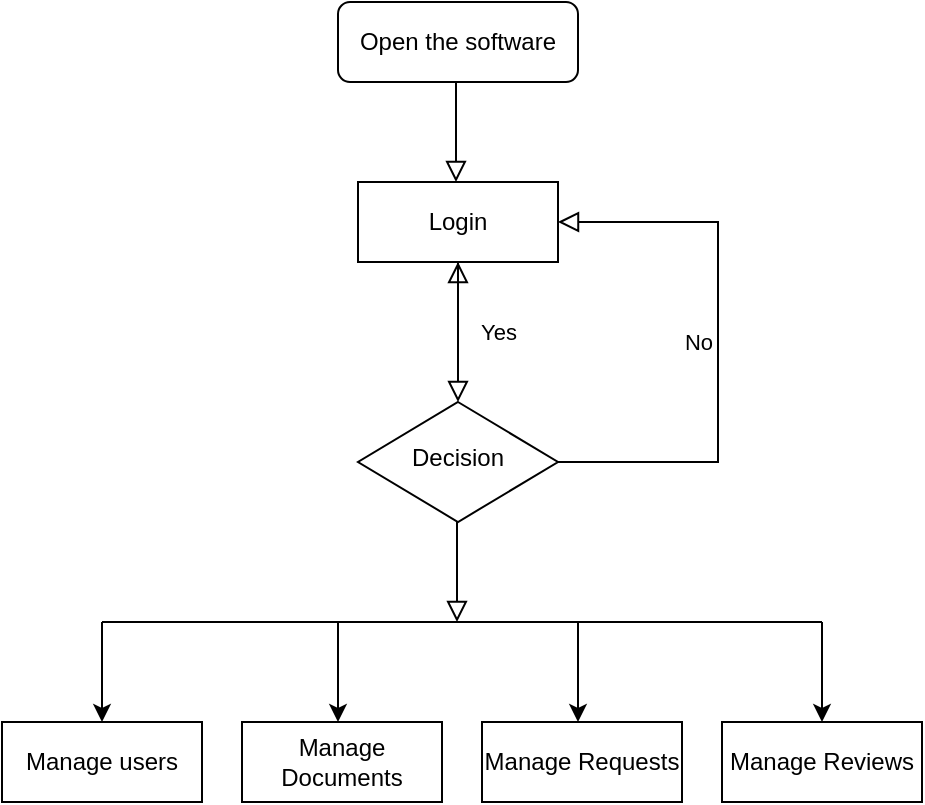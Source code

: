 <mxfile version="13.7.9" type="device"><diagram id="C5RBs43oDa-KdzZeNtuy" name="Page-1"><mxGraphModel dx="1022" dy="497" grid="1" gridSize="10" guides="1" tooltips="1" connect="1" arrows="1" fold="1" page="1" pageScale="1" pageWidth="827" pageHeight="1169" math="0" shadow="0"><root><mxCell id="WIyWlLk6GJQsqaUBKTNV-0"/><mxCell id="WIyWlLk6GJQsqaUBKTNV-1" parent="WIyWlLk6GJQsqaUBKTNV-0"/><mxCell id="WIyWlLk6GJQsqaUBKTNV-2" value="" style="rounded=0;html=1;jettySize=auto;orthogonalLoop=1;fontSize=11;endArrow=block;endFill=0;endSize=8;strokeWidth=1;shadow=0;labelBackgroundColor=none;edgeStyle=orthogonalEdgeStyle;" parent="WIyWlLk6GJQsqaUBKTNV-1" source="3a9QKPgLIRpfk-a5U2jt-0" edge="1"><mxGeometry relative="1" as="geometry"><mxPoint x="378" y="210" as="targetPoint"/></mxGeometry></mxCell><mxCell id="WIyWlLk6GJQsqaUBKTNV-3" value="Open the software" style="rounded=1;whiteSpace=wrap;html=1;fontSize=12;glass=0;strokeWidth=1;shadow=0;" parent="WIyWlLk6GJQsqaUBKTNV-1" vertex="1"><mxGeometry x="318" y="80" width="120" height="40" as="geometry"/></mxCell><mxCell id="WIyWlLk6GJQsqaUBKTNV-4" value="Yes" style="rounded=0;html=1;jettySize=auto;orthogonalLoop=1;fontSize=11;endArrow=block;endFill=0;endSize=8;strokeWidth=1;shadow=0;labelBackgroundColor=none;edgeStyle=orthogonalEdgeStyle;exitX=0.5;exitY=1;exitDx=0;exitDy=0;" parent="WIyWlLk6GJQsqaUBKTNV-1" source="3a9QKPgLIRpfk-a5U2jt-0" target="WIyWlLk6GJQsqaUBKTNV-10" edge="1"><mxGeometry y="20" relative="1" as="geometry"><mxPoint as="offset"/><mxPoint x="378" y="290" as="sourcePoint"/></mxGeometry></mxCell><mxCell id="WIyWlLk6GJQsqaUBKTNV-9" value="No" style="edgeStyle=orthogonalEdgeStyle;rounded=0;html=1;jettySize=auto;orthogonalLoop=1;fontSize=11;endArrow=block;endFill=0;endSize=8;strokeWidth=1;shadow=0;labelBackgroundColor=none;entryX=1;entryY=0.5;entryDx=0;entryDy=0;exitX=1;exitY=0.5;exitDx=0;exitDy=0;" parent="WIyWlLk6GJQsqaUBKTNV-1" edge="1"><mxGeometry y="10" relative="1" as="geometry"><mxPoint as="offset"/><mxPoint x="428" y="310" as="sourcePoint"/><mxPoint x="428" y="190" as="targetPoint"/><Array as="points"><mxPoint x="508" y="310"/><mxPoint x="508" y="190"/></Array></mxGeometry></mxCell><mxCell id="WIyWlLk6GJQsqaUBKTNV-10" value="Decision" style="rhombus;whiteSpace=wrap;html=1;shadow=0;fontFamily=Helvetica;fontSize=12;align=center;strokeWidth=1;spacing=6;spacingTop=-4;" parent="WIyWlLk6GJQsqaUBKTNV-1" vertex="1"><mxGeometry x="328" y="280" width="100" height="60" as="geometry"/></mxCell><mxCell id="3a9QKPgLIRpfk-a5U2jt-0" value="Login" style="rounded=0;whiteSpace=wrap;html=1;" vertex="1" parent="WIyWlLk6GJQsqaUBKTNV-1"><mxGeometry x="328" y="170" width="100" height="40" as="geometry"/></mxCell><mxCell id="3a9QKPgLIRpfk-a5U2jt-2" value="" style="rounded=0;html=1;jettySize=auto;orthogonalLoop=1;fontSize=11;endArrow=block;endFill=0;endSize=8;strokeWidth=1;shadow=0;labelBackgroundColor=none;edgeStyle=orthogonalEdgeStyle;" edge="1" parent="WIyWlLk6GJQsqaUBKTNV-1"><mxGeometry relative="1" as="geometry"><mxPoint x="377" y="120" as="sourcePoint"/><mxPoint x="377" y="170" as="targetPoint"/></mxGeometry></mxCell><mxCell id="3a9QKPgLIRpfk-a5U2jt-5" value="" style="rounded=0;html=1;jettySize=auto;orthogonalLoop=1;fontSize=11;endArrow=block;endFill=0;endSize=8;strokeWidth=1;shadow=0;labelBackgroundColor=none;edgeStyle=orthogonalEdgeStyle;" edge="1" parent="WIyWlLk6GJQsqaUBKTNV-1"><mxGeometry relative="1" as="geometry"><mxPoint x="377.5" y="340" as="sourcePoint"/><mxPoint x="377.5" y="390" as="targetPoint"/></mxGeometry></mxCell><mxCell id="3a9QKPgLIRpfk-a5U2jt-6" value="" style="endArrow=none;html=1;" edge="1" parent="WIyWlLk6GJQsqaUBKTNV-1"><mxGeometry width="50" height="50" relative="1" as="geometry"><mxPoint x="200" y="390" as="sourcePoint"/><mxPoint x="560" y="390" as="targetPoint"/></mxGeometry></mxCell><mxCell id="3a9QKPgLIRpfk-a5U2jt-7" value="" style="endArrow=classic;html=1;" edge="1" parent="WIyWlLk6GJQsqaUBKTNV-1"><mxGeometry width="50" height="50" relative="1" as="geometry"><mxPoint x="200" y="390" as="sourcePoint"/><mxPoint x="200" y="440" as="targetPoint"/></mxGeometry></mxCell><mxCell id="3a9QKPgLIRpfk-a5U2jt-8" value="" style="endArrow=classic;html=1;" edge="1" parent="WIyWlLk6GJQsqaUBKTNV-1"><mxGeometry width="50" height="50" relative="1" as="geometry"><mxPoint x="318" y="390" as="sourcePoint"/><mxPoint x="318" y="440" as="targetPoint"/></mxGeometry></mxCell><mxCell id="3a9QKPgLIRpfk-a5U2jt-9" value="" style="endArrow=classic;html=1;" edge="1" parent="WIyWlLk6GJQsqaUBKTNV-1"><mxGeometry width="50" height="50" relative="1" as="geometry"><mxPoint x="438" y="390" as="sourcePoint"/><mxPoint x="438" y="440" as="targetPoint"/></mxGeometry></mxCell><mxCell id="3a9QKPgLIRpfk-a5U2jt-10" value="" style="endArrow=classic;html=1;" edge="1" parent="WIyWlLk6GJQsqaUBKTNV-1"><mxGeometry width="50" height="50" relative="1" as="geometry"><mxPoint x="560" y="390" as="sourcePoint"/><mxPoint x="560" y="440" as="targetPoint"/></mxGeometry></mxCell><mxCell id="3a9QKPgLIRpfk-a5U2jt-11" value="Manage users" style="rounded=0;whiteSpace=wrap;html=1;" vertex="1" parent="WIyWlLk6GJQsqaUBKTNV-1"><mxGeometry x="150" y="440" width="100" height="40" as="geometry"/></mxCell><mxCell id="3a9QKPgLIRpfk-a5U2jt-12" value="Manage Documents" style="rounded=0;whiteSpace=wrap;html=1;" vertex="1" parent="WIyWlLk6GJQsqaUBKTNV-1"><mxGeometry x="270" y="440" width="100" height="40" as="geometry"/></mxCell><mxCell id="3a9QKPgLIRpfk-a5U2jt-13" value="Manage Requests" style="rounded=0;whiteSpace=wrap;html=1;" vertex="1" parent="WIyWlLk6GJQsqaUBKTNV-1"><mxGeometry x="390" y="440" width="100" height="40" as="geometry"/></mxCell><mxCell id="3a9QKPgLIRpfk-a5U2jt-14" value="Manage Reviews" style="rounded=0;whiteSpace=wrap;html=1;" vertex="1" parent="WIyWlLk6GJQsqaUBKTNV-1"><mxGeometry x="510" y="440" width="100" height="40" as="geometry"/></mxCell></root></mxGraphModel></diagram></mxfile>